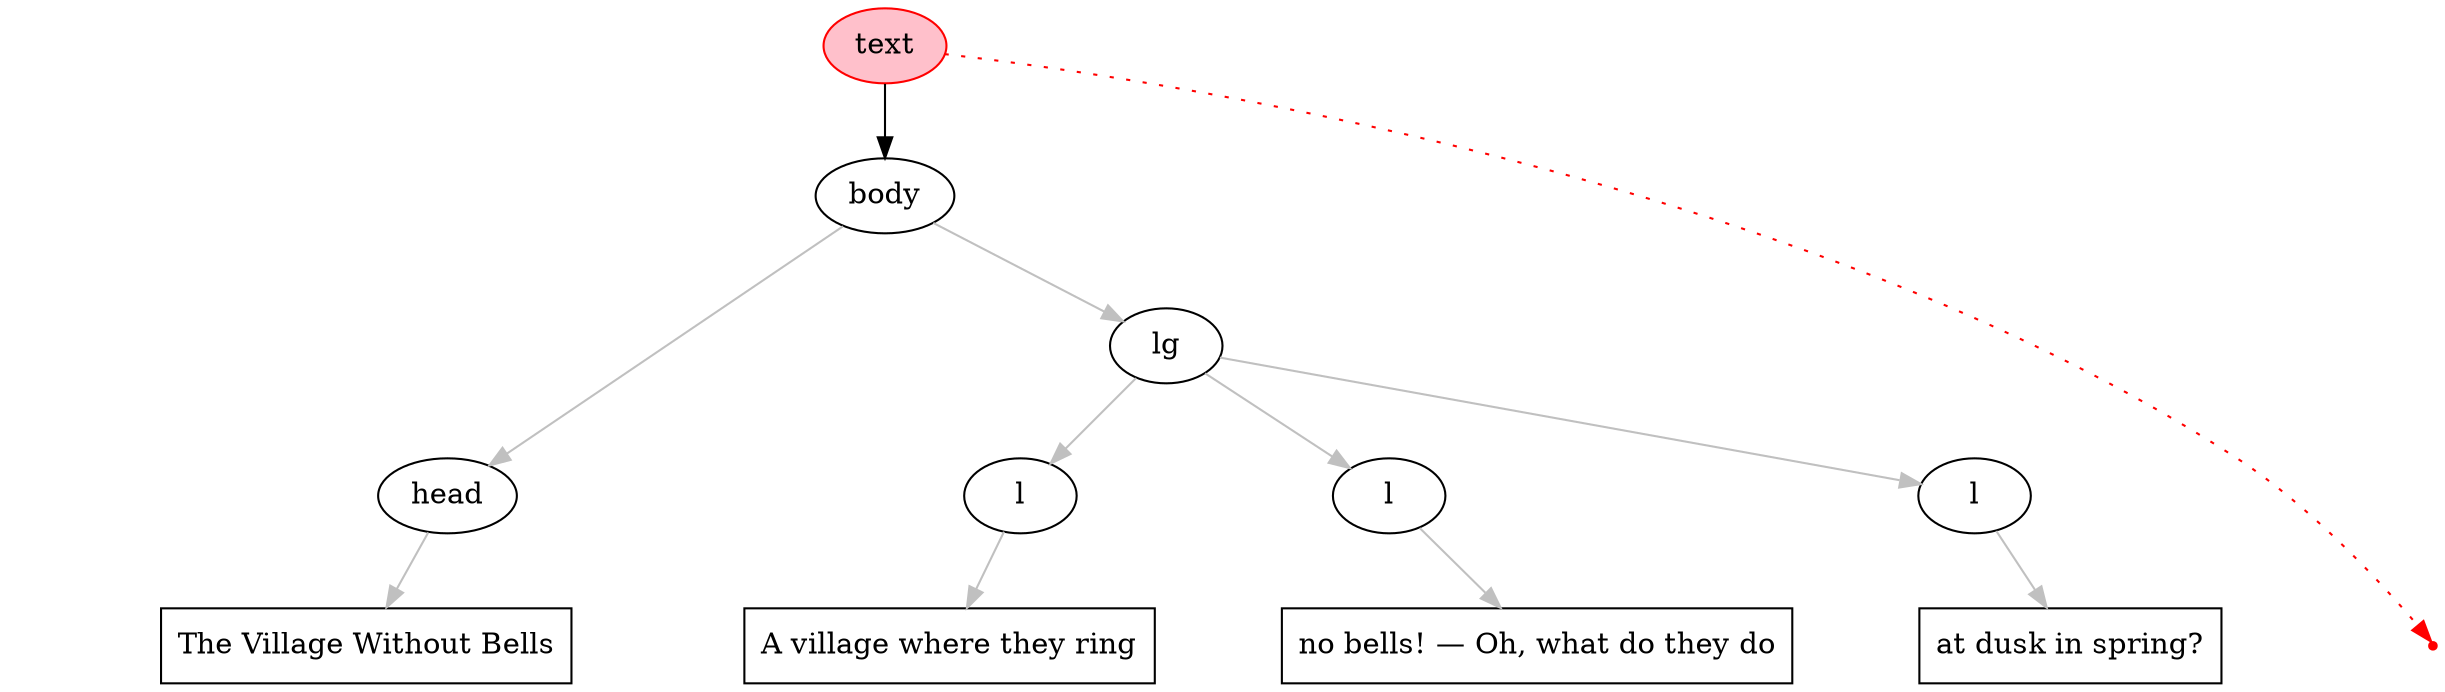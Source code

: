 digraph { 
  node [ordering=out]; 
  subgraph { 
    rank=same; 
start_text_10 [label="text\nstart", shape=point, color=transparent];
end_text_10 [label="text\nend", shape=point, color=red];
start_body_10 [label="body\nstart", shape=point, color=transparent];
end_body_10 [label="body\nend", shape=point, color=transparent];
start_head_10 [label="head\nstart", shape=point, color=transparent];
end_head_10 [label="head\nend", shape=point, color=transparent];
pcd7 [shape=box, label="The Village Without Bells"color=black];
start_lg_11 [label="lg\nstart", shape=point, color=transparent];
end_lg_11 [label="lg\nend", shape=point, color=transparent];
start_l_11 [label="l\nstart", shape=point, color=transparent];
end_l_11 [label="l\nend", shape=point, color=transparent];
pcd8 [shape=box, label="A village where they ring"color=black];
start_l_12 [label="l\nstart", shape=point, color=transparent];
end_l_12 [label="l\nend", shape=point, color=transparent];
pcd9 [shape=box, label="no bells! — Oh, what do they do"color=black];
start_l_13 [label="l\nstart", shape=point, color=transparent];
end_l_13 [label="l\nend", shape=point, color=transparent];
pcd10 [shape=box, label="at dusk in spring?"color=black];
  } 

text_10 [label=text, color=red, shape=oval, style=filled, fillcolor=pink]; 
body_10 [label=body, color=black, shape=oval]; 
head_10 [label=head, color=black, shape=oval]; 
lg_11 [label=lg, color=black, shape=oval]; 
l_11 [label=l, color=black, shape=oval]; 
l_12 [label=l, color=black, shape=oval]; 
l_13 [label=l, color=black, shape=oval]; 

text_10 -> start_text_10 [style=invis, arrowhead=none];
text_10 -> body_10 [color=black];
text_10 -> end_text_10 [color=red, style=dotted];
body_10 -> start_body_10 [style=invis, arrowhead=none];
body_10 -> head_10 [color=gray];
body_10 -> lg_11 [color=gray];
body_10 -> end_body_10 [style=invis, arrowhead=none];
head_10 -> start_head_10 [style=invis, arrowhead=none];
head_10 -> pcd7 [color=gray];
head_10 -> end_head_10 [style=invis, arrowhead=none];
lg_11 -> start_lg_11 [style=invis, arrowhead=none];
lg_11 -> l_11 [color=gray];
lg_11 -> l_12 [color=gray];
lg_11 -> l_13 [color=gray];
lg_11 -> end_lg_11 [style=invis, arrowhead=none];
l_11 -> start_l_11 [style=invis, arrowhead=none];
l_11 -> pcd8 [color=gray];
l_11 -> end_l_11 [style=invis, arrowhead=none];
l_12 -> start_l_12 [style=invis, arrowhead=none];
l_12 -> pcd9 [color=gray];
l_12 -> end_l_12 [style=invis, arrowhead=none];
l_13 -> start_l_13 [style=invis, arrowhead=none];
l_13 -> pcd10 [color=gray];
l_13 -> end_l_13 [style=invis, arrowhead=none];
}
